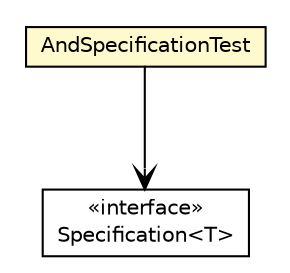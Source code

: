 #!/usr/local/bin/dot
#
# Class diagram 
# Generated by UMLGraph version R5_6_6-8-g8d7759 (http://www.umlgraph.org/)
#

digraph G {
	edge [fontname="Helvetica",fontsize=10,labelfontname="Helvetica",labelfontsize=10];
	node [fontname="Helvetica",fontsize=10,shape=plaintext];
	nodesep=0.25;
	ranksep=0.5;
	// org.dayatang.domain.specification.AndSpecificationTest
	c13802 [label=<<table title="org.dayatang.domain.specification.AndSpecificationTest" border="0" cellborder="1" cellspacing="0" cellpadding="2" port="p" bgcolor="lemonChiffon" href="./AndSpecificationTest.html">
		<tr><td><table border="0" cellspacing="0" cellpadding="1">
<tr><td align="center" balign="center"> AndSpecificationTest </td></tr>
		</table></td></tr>
		</table>>, URL="./AndSpecificationTest.html", fontname="Helvetica", fontcolor="black", fontsize=10.0];
	// org.dayatang.domain.specification.AndSpecificationTest NAVASSOC org.dayatang.domain.specification.Specification<T>
	c13802:p -> c13913:p [taillabel="", label=" "headlabel="", fontname="Helvetica", fontcolor="black", fontsize=10.0, color="black", arrowhead=open];
	// org.dayatang.domain.specification.Specification<T>
	c13913 [label=<<table title="org.dayatang.domain.specification.Specification" border="0" cellborder="1" cellspacing="0" cellpadding="2" port="p" href="http://java.sun.com/j2se/1.4.2/docs/api/org/dayatang/domain/specification/Specification.html">
		<tr><td><table border="0" cellspacing="0" cellpadding="1">
<tr><td align="center" balign="center"> &#171;interface&#187; </td></tr>
<tr><td align="center" balign="center"> Specification&lt;T&gt; </td></tr>
		</table></td></tr>
		</table>>, URL="http://java.sun.com/j2se/1.4.2/docs/api/org/dayatang/domain/specification/Specification.html", fontname="Helvetica", fontcolor="black", fontsize=10.0];
}

